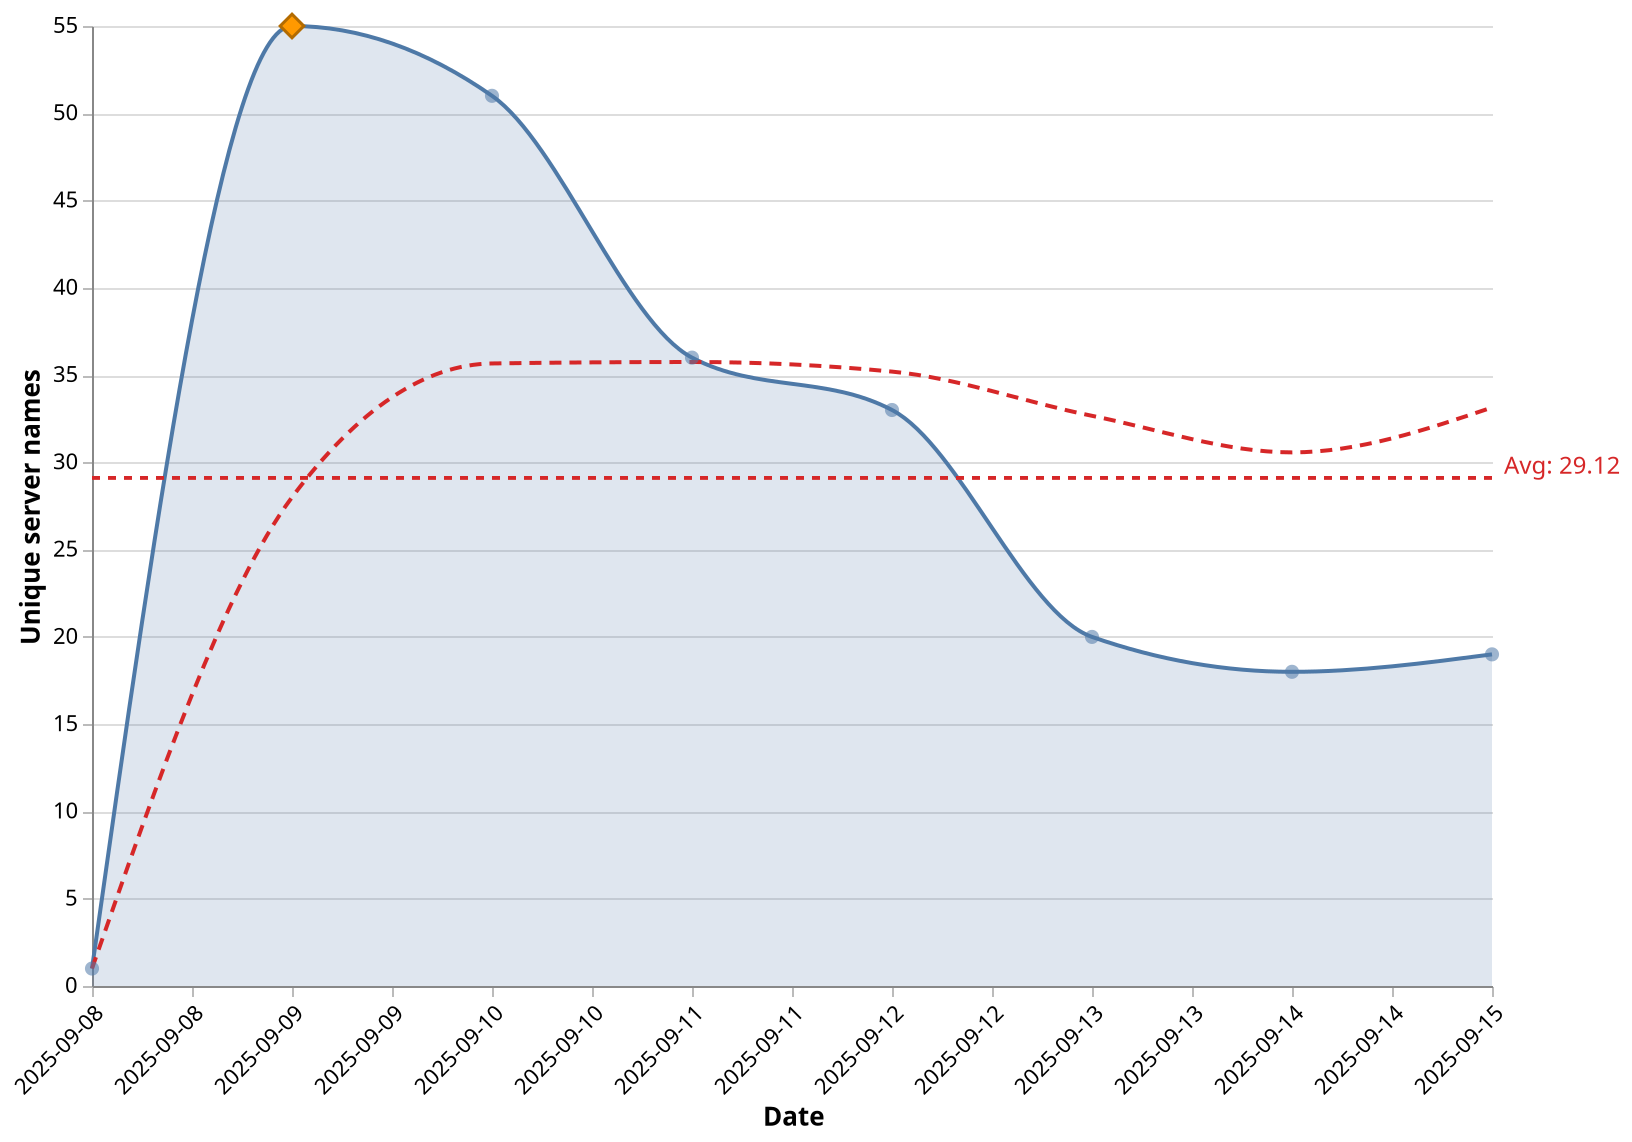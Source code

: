 {
  "$schema": "https://vega.github.io/schema/vega-lite/v5.json",
  "description": "Unique servers published per day (line + 7d moving average)",
  "background": "white",
  "width": 700,
  "height": 480,
  "data": {
    "values": [
      {
        "count": 1,
        "date": "2025-09-08"
      },
      {
        "count": 55,
        "date": "2025-09-09"
      },
      {
        "count": 51,
        "date": "2025-09-10"
      },
      {
        "count": 36,
        "date": "2025-09-11"
      },
      {
        "count": 33,
        "date": "2025-09-12"
      },
      {
        "count": 20,
        "date": "2025-09-13"
      },
      {
        "count": 18,
        "date": "2025-09-14"
      },
      {
        "count": 19,
        "date": "2025-09-15"
      }
    ]
  },
  "transform": [
    {
      "sort": [
        {
          "field": "date"
        }
      ],
      "frame": [
        -6,
        0
      ],
      "window": [
        {
          "field": "count",
          "op": "mean",
          "as": "ma7"
        }
      ]
    },
    {
      "joinaggregate": [
        {
          "field": "count",
          "op": "argmax",
          "as": "peakRow"
        }
      ]
    },
    {
      "window": [
        {
          "op": "row_number",
          "as": "rowNumber"
        }
      ],
      "sort": [
        {
          "field": "date"
        }
      ]
    },
    {
      "joinaggregate": [
        {
          "field": "rowNumber",
          "op": "max",
          "as": "lastRow"
        }
      ]
    },
    {
      "calculate": "datum.rowNumber === datum.lastRow",
      "as": "isLast"
    },
    {
      "calculate": "datum.count === datum.peakRow.count ? true : false",
      "as": "isPeak"
    }
  ],
  "layer": [
    {
      "encoding": {
        "x": {
          "field": "date",
          "axis": {
            "title": "Date",
            "labelAngle": -45,
            "grid": false,
            "format": "%Y-%m-%d"
          },
          "type": "temporal"
        },
        "y": {
          "field": "count",
          "axis": {
            "grid": true,
            "title": "Unique server names"
          },
          "type": "quantitative"
        }
      },
      "mark": {
        "opacity": 0.18,
        "interpolate": "monotone",
        "color": "#4e79a7",
        "type": "area"
      }
    },
    {
      "encoding": {
        "x": {
          "field": "date",
          "type": "temporal"
        },
        "y": {
          "field": "count",
          "type": "quantitative"
        }
      },
      "mark": {
        "interpolate": "monotone",
        "stroke": "#4e79a7",
        "type": "line",
        "strokeWidth": 2
      }
    },
    {
      "encoding": {
        "x": {
          "field": "date",
          "type": "temporal"
        },
        "y": {
          "field": "ma7",
          "type": "quantitative"
        }
      },
      "mark": {
        "strokeDash": [
          6,
          4
        ],
        "interpolate": "monotone",
        "stroke": "#d62728",
        "type": "line",
        "strokeWidth": 2
      }
    },
    {
      "mark": {
        "size": 50,
        "filled": true,
        "color": "#4e79a7",
        "type": "point"
      },
      "selection": {
        "hover": {
          "empty": "none",
          "nearest": true,
          "on": "mouseover",
          "type": "single"
        }
      },
      "encoding": {
        "tooltip": [
          {
            "field": "date",
            "type": "temporal",
            "title": "Date"
          },
          {
            "field": "count",
            "type": "quantitative",
            "title": "Daily unique"
          },
          {
            "field": "ma7",
            "type": "quantitative",
            "title": "7d avg"
          }
        ],
        "y": {
          "field": "count",
          "type": "quantitative"
        },
        "opacity": {
          "condition": {
            "selection": "hover",
            "value": 1
          },
          "value": 0.55
        },
        "x": {
          "field": "date",
          "type": "temporal"
        }
      }
    },
    {
      "encoding": {
        "tooltip": [
          {
            "field": "date",
            "type": "temporal",
            "title": "Peak date"
          },
          {
            "field": "count",
            "type": "quantitative",
            "title": "Peak unique count"
          }
        ],
        "y": {
          "field": "count",
          "type": "quantitative"
        },
        "opacity": {
          "condition": {
            "value": 1,
            "test": "datum.isPeak == true"
          },
          "value": 0
        },
        "x": {
          "field": "date",
          "type": "temporal"
        }
      },
      "mark": {
        "stroke": "#b36b00",
        "type": "point",
        "shape": "diamond",
        "color": "#ff9900",
        "strokeWidth": 1.5,
        "filled": true,
        "size": 140
      }
    },
    {
      "encoding": {
        "y": {
          "datum": 29.12
        }
      },
      "mark": {
        "strokeWidth": 1.5,
        "color": "#d62728",
        "type": "rule",
        "strokeDash": [
          4,
          4
        ]
      }
    },
    {
      "mark": {
        "fontSize": 12,
        "color": "#d62728",
        "type": "text",
        "dx": 6,
        "dy": -6,
        "align": "left"
      },
      "transform": [
        {
          "filter": "datum.isLast == true"
        }
      ],
      "encoding": {
        "y": {
          "datum": 29.12
        },
        "text": {
          "value": "Avg: 29.12"
        },
        "x": {
          "field": "date",
          "type": "temporal"
        }
      }
    }
  ],
  "config": {
    "axis": {
      "titleFontSize": 13,
      "labelFont": "Segoe UI",
      "tickColor": "#bbb",
      "domainColor": "#888",
      "labelFontSize": 11,
      "titleFont": "Segoe UI"
    },
    "view": {
      "stroke": "transparent"
    }
  }
}
